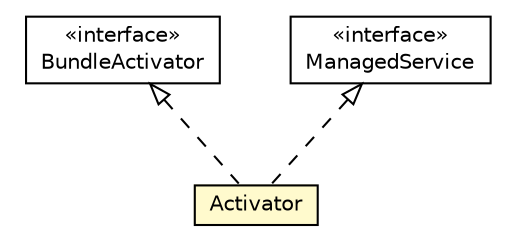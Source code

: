 #!/usr/local/bin/dot
#
# Class diagram 
# Generated by UMLGraph version 5.1 (http://www.umlgraph.org/)
#

digraph G {
	edge [fontname="Helvetica",fontsize=10,labelfontname="Helvetica",labelfontsize=10];
	node [fontname="Helvetica",fontsize=10,shape=plaintext];
	nodesep=0.25;
	ranksep=0.5;
	// org.universAAL.middleware.managers.aalspace.osgi.Activator
	c5409607 [label=<<table title="org.universAAL.middleware.managers.aalspace.osgi.Activator" border="0" cellborder="1" cellspacing="0" cellpadding="2" port="p" bgcolor="lemonChiffon" href="./Activator.html">
		<tr><td><table border="0" cellspacing="0" cellpadding="1">
<tr><td align="center" balign="center"> Activator </td></tr>
		</table></td></tr>
		</table>>, fontname="Helvetica", fontcolor="black", fontsize=10.0];
	//org.universAAL.middleware.managers.aalspace.osgi.Activator implements org.osgi.framework.BundleActivator
	c5411124:p -> c5409607:p [dir=back,arrowtail=empty,style=dashed];
	//org.universAAL.middleware.managers.aalspace.osgi.Activator implements org.osgi.service.cm.ManagedService
	c5411125:p -> c5409607:p [dir=back,arrowtail=empty,style=dashed];
	// org.osgi.service.cm.ManagedService
	c5411125 [label=<<table title="org.osgi.service.cm.ManagedService" border="0" cellborder="1" cellspacing="0" cellpadding="2" port="p" href="http://java.sun.com/j2se/1.4.2/docs/api/org/osgi/service/cm/ManagedService.html">
		<tr><td><table border="0" cellspacing="0" cellpadding="1">
<tr><td align="center" balign="center"> &#171;interface&#187; </td></tr>
<tr><td align="center" balign="center"> ManagedService </td></tr>
		</table></td></tr>
		</table>>, fontname="Helvetica", fontcolor="black", fontsize=10.0];
	// org.osgi.framework.BundleActivator
	c5411124 [label=<<table title="org.osgi.framework.BundleActivator" border="0" cellborder="1" cellspacing="0" cellpadding="2" port="p" href="http://java.sun.com/j2se/1.4.2/docs/api/org/osgi/framework/BundleActivator.html">
		<tr><td><table border="0" cellspacing="0" cellpadding="1">
<tr><td align="center" balign="center"> &#171;interface&#187; </td></tr>
<tr><td align="center" balign="center"> BundleActivator </td></tr>
		</table></td></tr>
		</table>>, fontname="Helvetica", fontcolor="black", fontsize=10.0];
}

